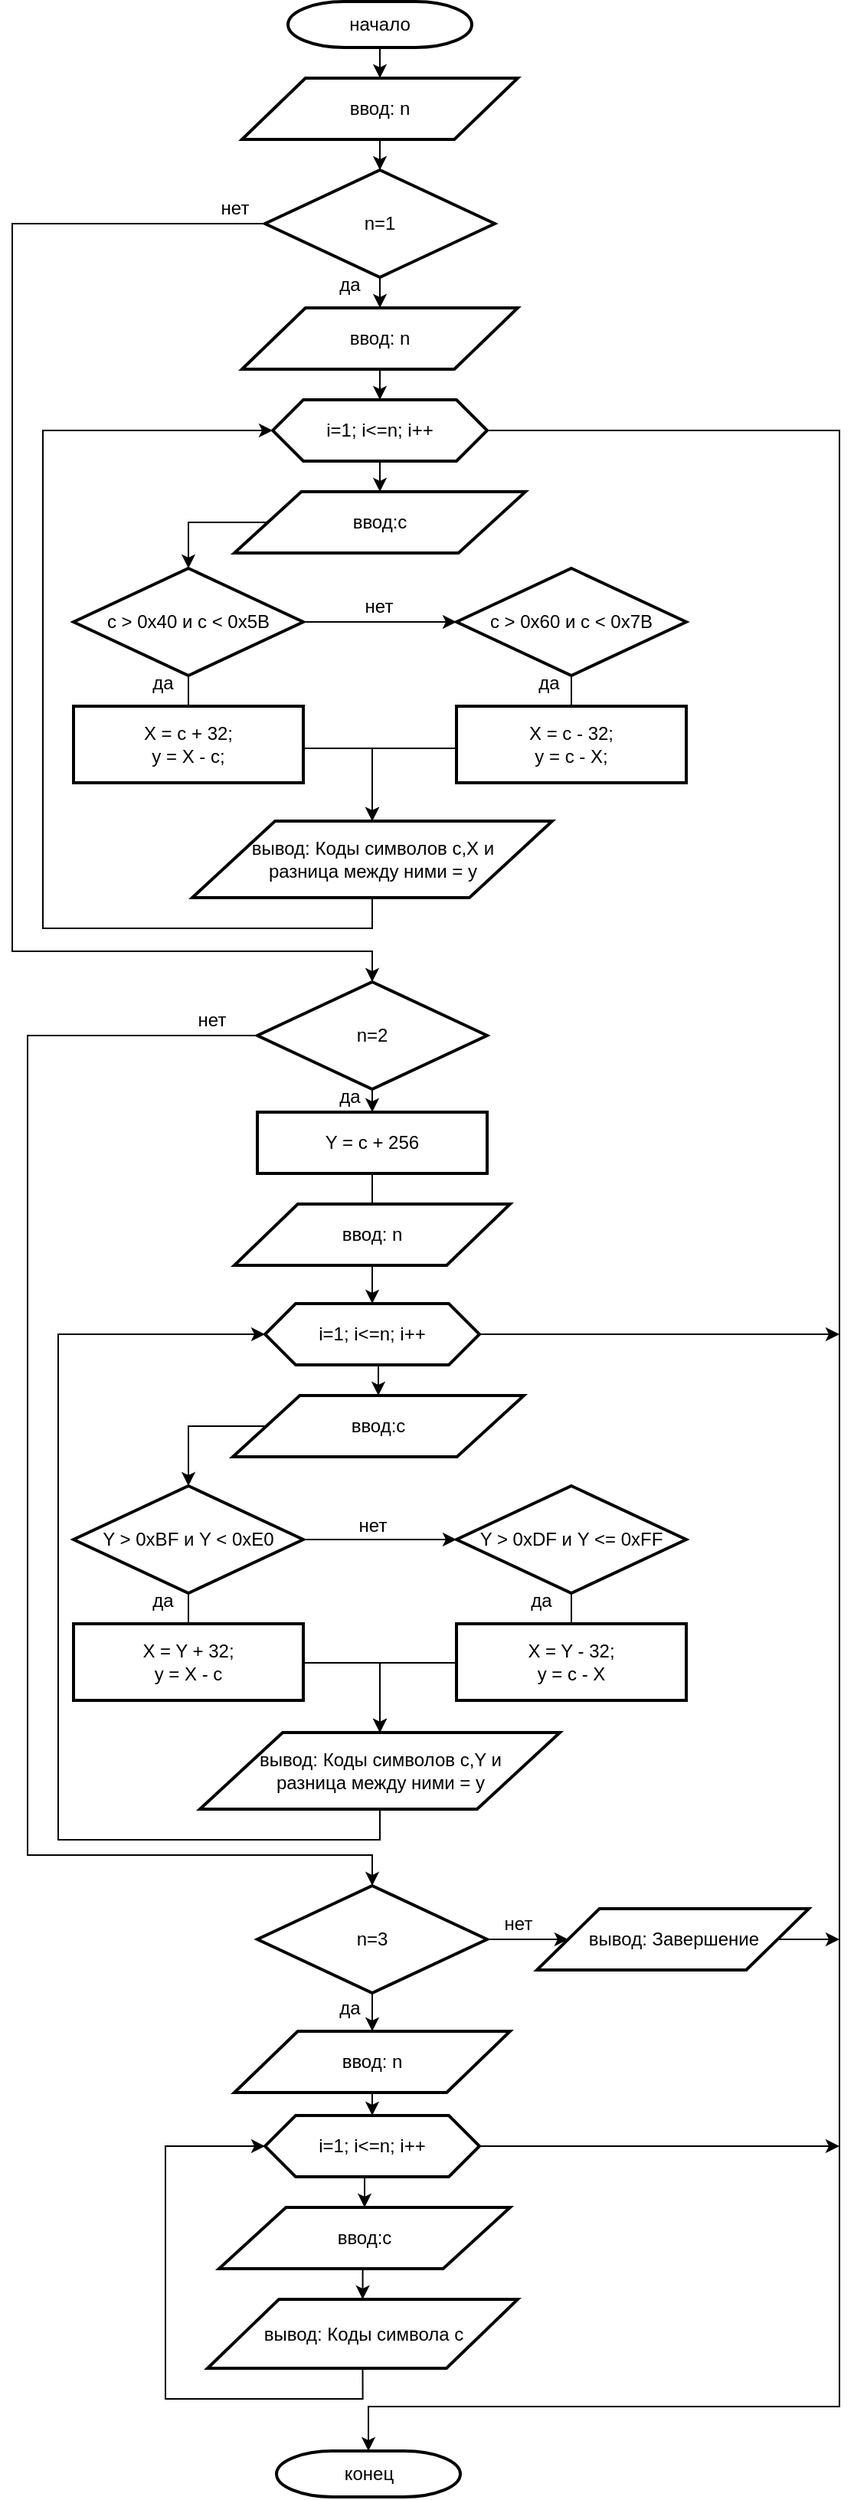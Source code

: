 <mxfile version="20.5.1" type="device"><diagram id="C5RBs43oDa-KdzZeNtuy" name="Page-1"><mxGraphModel dx="1730" dy="868" grid="1" gridSize="10" guides="1" tooltips="1" connect="1" arrows="1" fold="1" page="1" pageScale="1" pageWidth="827" pageHeight="1169" math="0" shadow="0"><root><mxCell id="WIyWlLk6GJQsqaUBKTNV-0"/><mxCell id="WIyWlLk6GJQsqaUBKTNV-1" parent="WIyWlLk6GJQsqaUBKTNV-0"/><mxCell id="PtXy0_tqwopLRyxEM10t-28" value="" style="edgeStyle=orthogonalEdgeStyle;rounded=0;orthogonalLoop=1;jettySize=auto;html=1;" parent="WIyWlLk6GJQsqaUBKTNV-1" source="PtXy0_tqwopLRyxEM10t-0" target="PtXy0_tqwopLRyxEM10t-8" edge="1"><mxGeometry relative="1" as="geometry"/></mxCell><mxCell id="PtXy0_tqwopLRyxEM10t-0" value="&lt;font style=&quot;vertical-align: inherit;&quot;&gt;&lt;font style=&quot;vertical-align: inherit;&quot;&gt;начало&lt;/font&gt;&lt;/font&gt;" style="strokeWidth=2;html=1;shape=mxgraph.flowchart.terminator;whiteSpace=wrap;" parent="WIyWlLk6GJQsqaUBKTNV-1" vertex="1"><mxGeometry x="260" y="200" width="120" height="30" as="geometry"/></mxCell><mxCell id="PtXy0_tqwopLRyxEM10t-1" value="&lt;font style=&quot;vertical-align: inherit;&quot;&gt;&lt;font style=&quot;vertical-align: inherit;&quot;&gt;конец&lt;/font&gt;&lt;/font&gt;" style="strokeWidth=2;html=1;shape=mxgraph.flowchart.terminator;whiteSpace=wrap;" parent="WIyWlLk6GJQsqaUBKTNV-1" vertex="1"><mxGeometry x="252.5" y="1799" width="120" height="30" as="geometry"/></mxCell><mxCell id="5EEhtgyQTL3f6h-TbJ21-12" value="" style="edgeStyle=orthogonalEdgeStyle;rounded=0;orthogonalLoop=1;jettySize=auto;html=1;" edge="1" parent="WIyWlLk6GJQsqaUBKTNV-1" source="PtXy0_tqwopLRyxEM10t-4" target="5EEhtgyQTL3f6h-TbJ21-2"><mxGeometry relative="1" as="geometry"/></mxCell><mxCell id="5EEhtgyQTL3f6h-TbJ21-13" style="edgeStyle=orthogonalEdgeStyle;rounded=0;orthogonalLoop=1;jettySize=auto;html=1;exitX=0.5;exitY=1;exitDx=0;exitDy=0;exitPerimeter=0;entryX=0.5;entryY=0;entryDx=0;entryDy=0;" edge="1" parent="WIyWlLk6GJQsqaUBKTNV-1" source="PtXy0_tqwopLRyxEM10t-4" target="5EEhtgyQTL3f6h-TbJ21-0"><mxGeometry relative="1" as="geometry"/></mxCell><mxCell id="5EEhtgyQTL3f6h-TbJ21-23" style="edgeStyle=orthogonalEdgeStyle;rounded=0;orthogonalLoop=1;jettySize=auto;html=1;exitX=0;exitY=0.5;exitDx=0;exitDy=0;exitPerimeter=0;entryX=0.5;entryY=0;entryDx=0;entryDy=0;entryPerimeter=0;" edge="1" parent="WIyWlLk6GJQsqaUBKTNV-1" source="PtXy0_tqwopLRyxEM10t-4" target="PtXy0_tqwopLRyxEM10t-68"><mxGeometry relative="1" as="geometry"><mxPoint x="80.0" y="846" as="targetPoint"/><Array as="points"><mxPoint x="80" y="345"/><mxPoint x="80" y="820"/><mxPoint x="315" y="820"/></Array></mxGeometry></mxCell><mxCell id="PtXy0_tqwopLRyxEM10t-4" value="&lt;font style=&quot;vertical-align: inherit;&quot;&gt;&lt;font style=&quot;vertical-align: inherit;&quot;&gt;n=1&lt;/font&gt;&lt;/font&gt;" style="strokeWidth=2;html=1;shape=mxgraph.flowchart.decision;whiteSpace=wrap;rounded=0;" parent="WIyWlLk6GJQsqaUBKTNV-1" vertex="1"><mxGeometry x="245" y="310" width="150" height="70" as="geometry"/></mxCell><mxCell id="5EEhtgyQTL3f6h-TbJ21-34" style="edgeStyle=orthogonalEdgeStyle;rounded=0;orthogonalLoop=1;jettySize=auto;html=1;entryX=0.5;entryY=0;entryDx=0;entryDy=0;" edge="1" parent="WIyWlLk6GJQsqaUBKTNV-1" source="PtXy0_tqwopLRyxEM10t-6" target="5EEhtgyQTL3f6h-TbJ21-9"><mxGeometry relative="1" as="geometry"><mxPoint x="315" y="1510" as="sourcePoint"/></mxGeometry></mxCell><mxCell id="5EEhtgyQTL3f6h-TbJ21-39" value="" style="edgeStyle=orthogonalEdgeStyle;rounded=0;orthogonalLoop=1;jettySize=auto;html=1;" edge="1" parent="WIyWlLk6GJQsqaUBKTNV-1" source="PtXy0_tqwopLRyxEM10t-6" target="5EEhtgyQTL3f6h-TbJ21-8"><mxGeometry relative="1" as="geometry"/></mxCell><mxCell id="PtXy0_tqwopLRyxEM10t-6" value="&lt;font style=&quot;vertical-align: inherit;&quot;&gt;&lt;font style=&quot;vertical-align: inherit;&quot;&gt;n=3&lt;/font&gt;&lt;/font&gt;" style="strokeWidth=2;html=1;shape=mxgraph.flowchart.decision;whiteSpace=wrap;rounded=0;" parent="WIyWlLk6GJQsqaUBKTNV-1" vertex="1"><mxGeometry x="240" y="1430" width="150" height="70" as="geometry"/></mxCell><mxCell id="PtXy0_tqwopLRyxEM10t-29" value="" style="edgeStyle=orthogonalEdgeStyle;rounded=0;orthogonalLoop=1;jettySize=auto;html=1;" parent="WIyWlLk6GJQsqaUBKTNV-1" source="PtXy0_tqwopLRyxEM10t-8" target="PtXy0_tqwopLRyxEM10t-4" edge="1"><mxGeometry relative="1" as="geometry"/></mxCell><mxCell id="PtXy0_tqwopLRyxEM10t-8" value="&lt;font style=&quot;vertical-align: inherit;&quot;&gt;&lt;font style=&quot;vertical-align: inherit;&quot;&gt;ввод: n&lt;/font&gt;&lt;/font&gt;" style="shape=parallelogram;html=1;strokeWidth=2;perimeter=parallelogramPerimeter;whiteSpace=wrap;rounded=0;arcSize=12;size=0.23;" parent="WIyWlLk6GJQsqaUBKTNV-1" vertex="1"><mxGeometry x="230" y="250" width="180" height="40" as="geometry"/></mxCell><mxCell id="5EEhtgyQTL3f6h-TbJ21-18" value="" style="edgeStyle=orthogonalEdgeStyle;rounded=0;orthogonalLoop=1;jettySize=auto;html=1;" edge="1" parent="WIyWlLk6GJQsqaUBKTNV-1" source="PtXy0_tqwopLRyxEM10t-9" target="PtXy0_tqwopLRyxEM10t-10"><mxGeometry relative="1" as="geometry"/></mxCell><mxCell id="5EEhtgyQTL3f6h-TbJ21-19" value="" style="edgeStyle=orthogonalEdgeStyle;rounded=0;orthogonalLoop=1;jettySize=auto;html=1;" edge="1" parent="WIyWlLk6GJQsqaUBKTNV-1" source="PtXy0_tqwopLRyxEM10t-9" target="PtXy0_tqwopLRyxEM10t-14"><mxGeometry relative="1" as="geometry"/></mxCell><mxCell id="PtXy0_tqwopLRyxEM10t-9" value="c &amp;gt; 0x40 и c &amp;lt; 0x5B" style="strokeWidth=2;html=1;shape=mxgraph.flowchart.decision;whiteSpace=wrap;rounded=0;" parent="WIyWlLk6GJQsqaUBKTNV-1" vertex="1"><mxGeometry x="120" y="570" width="150" height="70" as="geometry"/></mxCell><mxCell id="PtXy0_tqwopLRyxEM10t-13" value="X = c + 32;&lt;br&gt;&#9;&#9;&#9;y = X - c;" style="rounded=0;whiteSpace=wrap;html=1;absoluteArcSize=1;arcSize=14;strokeWidth=2;" parent="WIyWlLk6GJQsqaUBKTNV-1" vertex="1"><mxGeometry x="120" y="660" width="150" height="50" as="geometry"/></mxCell><mxCell id="5EEhtgyQTL3f6h-TbJ21-16" style="edgeStyle=orthogonalEdgeStyle;rounded=0;orthogonalLoop=1;jettySize=auto;html=1;exitX=0.5;exitY=1;exitDx=0;exitDy=0;entryX=0;entryY=0.5;entryDx=0;entryDy=0;" edge="1" parent="WIyWlLk6GJQsqaUBKTNV-1" source="PtXy0_tqwopLRyxEM10t-14" target="5EEhtgyQTL3f6h-TbJ21-2"><mxGeometry relative="1" as="geometry"><mxPoint x="80" y="480" as="targetPoint"/><Array as="points"><mxPoint x="315" y="805"/><mxPoint x="100" y="805"/><mxPoint x="100" y="480"/></Array></mxGeometry></mxCell><mxCell id="PtXy0_tqwopLRyxEM10t-14" value="вывод: Коды символов c,X и &lt;br&gt;разница между ними = y" style="shape=parallelogram;html=1;strokeWidth=2;perimeter=parallelogramPerimeter;whiteSpace=wrap;rounded=0;arcSize=12;size=0.23;" parent="WIyWlLk6GJQsqaUBKTNV-1" vertex="1"><mxGeometry x="197.5" y="735" width="235" height="50" as="geometry"/></mxCell><mxCell id="5EEhtgyQTL3f6h-TbJ21-27" value="" style="edgeStyle=orthogonalEdgeStyle;rounded=0;orthogonalLoop=1;jettySize=auto;html=1;" edge="1" parent="WIyWlLk6GJQsqaUBKTNV-1" source="PtXy0_tqwopLRyxEM10t-58" target="PtXy0_tqwopLRyxEM10t-66"><mxGeometry relative="1" as="geometry"/></mxCell><mxCell id="5EEhtgyQTL3f6h-TbJ21-29" value="" style="edgeStyle=orthogonalEdgeStyle;rounded=0;orthogonalLoop=1;jettySize=auto;html=1;" edge="1" parent="WIyWlLk6GJQsqaUBKTNV-1" source="PtXy0_tqwopLRyxEM10t-58" target="PtXy0_tqwopLRyxEM10t-61"><mxGeometry relative="1" as="geometry"/></mxCell><mxCell id="PtXy0_tqwopLRyxEM10t-58" value="Y &amp;gt; 0xBF и Y &amp;lt; 0xE0" style="strokeWidth=2;html=1;shape=mxgraph.flowchart.decision;whiteSpace=wrap;rounded=0;" parent="WIyWlLk6GJQsqaUBKTNV-1" vertex="1"><mxGeometry x="120" y="1169" width="150" height="70" as="geometry"/></mxCell><mxCell id="5EEhtgyQTL3f6h-TbJ21-28" value="" style="edgeStyle=orthogonalEdgeStyle;rounded=0;orthogonalLoop=1;jettySize=auto;html=1;" edge="1" parent="WIyWlLk6GJQsqaUBKTNV-1" source="PtXy0_tqwopLRyxEM10t-61" target="PtXy0_tqwopLRyxEM10t-66"><mxGeometry relative="1" as="geometry"/></mxCell><mxCell id="PtXy0_tqwopLRyxEM10t-61" value="Y &amp;gt; 0xDF и Y &amp;lt;= 0xFF" style="strokeWidth=2;html=1;shape=mxgraph.flowchart.decision;whiteSpace=wrap;rounded=0;" parent="WIyWlLk6GJQsqaUBKTNV-1" vertex="1"><mxGeometry x="370" y="1169" width="150" height="70" as="geometry"/></mxCell><mxCell id="PtXy0_tqwopLRyxEM10t-63" value="&lt;div&gt;X = Y - 32;&lt;/div&gt;&lt;div&gt;&lt;span style=&quot;&quot;&gt;&#9;&#9;&#9;&lt;/span&gt;y = c - X&lt;/div&gt;" style="rounded=0;whiteSpace=wrap;html=1;absoluteArcSize=1;arcSize=14;strokeWidth=2;" parent="WIyWlLk6GJQsqaUBKTNV-1" vertex="1"><mxGeometry x="370" y="1259" width="150" height="50" as="geometry"/></mxCell><mxCell id="PtXy0_tqwopLRyxEM10t-65" value="&lt;div&gt;X = Y + 32;&lt;/div&gt;&lt;div&gt;&lt;span style=&quot;&quot;&gt;&#9;&#9;&#9;&lt;/span&gt;y = X - c&lt;/div&gt;" style="rounded=0;whiteSpace=wrap;html=1;absoluteArcSize=1;arcSize=14;strokeWidth=2;" parent="WIyWlLk6GJQsqaUBKTNV-1" vertex="1"><mxGeometry x="120" y="1259" width="150" height="50" as="geometry"/></mxCell><mxCell id="5EEhtgyQTL3f6h-TbJ21-31" style="edgeStyle=orthogonalEdgeStyle;rounded=0;orthogonalLoop=1;jettySize=auto;html=1;exitX=0.5;exitY=1;exitDx=0;exitDy=0;entryX=0;entryY=0.5;entryDx=0;entryDy=0;" edge="1" parent="WIyWlLk6GJQsqaUBKTNV-1" source="PtXy0_tqwopLRyxEM10t-66" target="5EEhtgyQTL3f6h-TbJ21-6"><mxGeometry relative="1" as="geometry"><Array as="points"><mxPoint x="320" y="1400"/><mxPoint x="110" y="1400"/><mxPoint x="110" y="1070"/></Array></mxGeometry></mxCell><mxCell id="PtXy0_tqwopLRyxEM10t-66" value="вывод: Коды символов c,Y и &lt;br&gt;разница между ними = y" style="shape=parallelogram;html=1;strokeWidth=2;perimeter=parallelogramPerimeter;whiteSpace=wrap;rounded=0;arcSize=12;size=0.23;" parent="WIyWlLk6GJQsqaUBKTNV-1" vertex="1"><mxGeometry x="202.5" y="1330" width="235" height="50" as="geometry"/></mxCell><mxCell id="5EEhtgyQTL3f6h-TbJ21-25" style="edgeStyle=orthogonalEdgeStyle;rounded=0;orthogonalLoop=1;jettySize=auto;html=1;exitX=0.5;exitY=1;exitDx=0;exitDy=0;exitPerimeter=0;entryX=0.5;entryY=0;entryDx=0;entryDy=0;" edge="1" parent="WIyWlLk6GJQsqaUBKTNV-1" source="PtXy0_tqwopLRyxEM10t-68" target="PtXy0_tqwopLRyxEM10t-75"><mxGeometry relative="1" as="geometry"/></mxCell><mxCell id="5EEhtgyQTL3f6h-TbJ21-33" style="edgeStyle=orthogonalEdgeStyle;rounded=0;orthogonalLoop=1;jettySize=auto;html=1;exitX=0;exitY=0.5;exitDx=0;exitDy=0;exitPerimeter=0;entryX=0.5;entryY=0;entryDx=0;entryDy=0;entryPerimeter=0;" edge="1" parent="WIyWlLk6GJQsqaUBKTNV-1" source="PtXy0_tqwopLRyxEM10t-68" target="PtXy0_tqwopLRyxEM10t-6"><mxGeometry relative="1" as="geometry"><mxPoint x="70" y="1418" as="targetPoint"/><Array as="points"><mxPoint x="90" y="875"/><mxPoint x="90" y="1410"/><mxPoint x="315" y="1410"/></Array></mxGeometry></mxCell><mxCell id="PtXy0_tqwopLRyxEM10t-68" value="&lt;font style=&quot;vertical-align: inherit;&quot;&gt;&lt;font style=&quot;vertical-align: inherit;&quot;&gt;n=2&lt;/font&gt;&lt;/font&gt;" style="strokeWidth=2;html=1;shape=mxgraph.flowchart.decision;whiteSpace=wrap;rounded=0;" parent="WIyWlLk6GJQsqaUBKTNV-1" vertex="1"><mxGeometry x="240" y="840" width="150" height="70" as="geometry"/></mxCell><mxCell id="5EEhtgyQTL3f6h-TbJ21-24" value="" style="edgeStyle=orthogonalEdgeStyle;rounded=0;orthogonalLoop=1;jettySize=auto;html=1;" edge="1" parent="WIyWlLk6GJQsqaUBKTNV-1" source="PtXy0_tqwopLRyxEM10t-75" target="5EEhtgyQTL3f6h-TbJ21-6"><mxGeometry relative="1" as="geometry"/></mxCell><mxCell id="PtXy0_tqwopLRyxEM10t-75" value="Y = c + 256" style="rounded=0;whiteSpace=wrap;html=1;absoluteArcSize=1;arcSize=14;strokeWidth=2;" parent="WIyWlLk6GJQsqaUBKTNV-1" vertex="1"><mxGeometry x="240" y="925" width="150" height="40" as="geometry"/></mxCell><mxCell id="5EEhtgyQTL3f6h-TbJ21-40" style="edgeStyle=orthogonalEdgeStyle;rounded=0;orthogonalLoop=1;jettySize=auto;html=1;exitX=0.5;exitY=1;exitDx=0;exitDy=0;entryX=0;entryY=0.5;entryDx=0;entryDy=0;" edge="1" parent="WIyWlLk6GJQsqaUBKTNV-1" source="PtXy0_tqwopLRyxEM10t-91" target="5EEhtgyQTL3f6h-TbJ21-10"><mxGeometry relative="1" as="geometry"><Array as="points"><mxPoint x="309" y="1765"/><mxPoint x="180" y="1765"/><mxPoint x="180" y="1600"/></Array></mxGeometry></mxCell><mxCell id="PtXy0_tqwopLRyxEM10t-91" value="вывод: Коды символа с" style="shape=parallelogram;html=1;strokeWidth=2;perimeter=parallelogramPerimeter;whiteSpace=wrap;rounded=0;arcSize=12;size=0.23;" parent="WIyWlLk6GJQsqaUBKTNV-1" vertex="1"><mxGeometry x="207.5" y="1700" width="202.5" height="45" as="geometry"/></mxCell><mxCell id="PtXy0_tqwopLRyxEM10t-111" value="да" style="text;html=1;align=center;verticalAlign=middle;resizable=0;points=[];autosize=1;strokeColor=none;fillColor=none;" parent="WIyWlLk6GJQsqaUBKTNV-1" vertex="1"><mxGeometry x="280" y="370" width="40" height="30" as="geometry"/></mxCell><mxCell id="PtXy0_tqwopLRyxEM10t-116" value="нет&lt;span style=&quot;color: rgba(0, 0, 0, 0); font-family: monospace; font-size: 0px; text-align: start;&quot;&gt;%3CmxGraphModel%3E%3Croot%3E%3CmxCell%20id%3D%220%22%2F%3E%3CmxCell%20id%3D%221%22%20parent%3D%220%22%2F%3E%3CmxCell%20id%3D%222%22%20value%3D%22%D0%B4%D0%B0%22%20style%3D%22text%3Bhtml%3D1%3Balign%3Dcenter%3BverticalAlign%3Dmiddle%3Bresizable%3D0%3Bpoints%3D%5B%5D%3Bautosize%3D1%3BstrokeColor%3Dnone%3BfillColor%3Dnone%3B%22%20vertex%3D%221%22%20parent%3D%221%22%3E%3CmxGeometry%20x%3D%22280%22%20y%3D%22550%22%20width%3D%2240%22%20height%3D%2230%22%20as%3D%22geometry%22%2F%3E%3C%2FmxCell%3E%3C%2Froot%3E%3C%2FmxGraphModel%3E&lt;/span&gt;" style="text;html=1;align=center;verticalAlign=middle;resizable=0;points=[];autosize=1;strokeColor=none;fillColor=none;" parent="WIyWlLk6GJQsqaUBKTNV-1" vertex="1"><mxGeometry x="280" y="530" width="40" height="30" as="geometry"/></mxCell><mxCell id="PtXy0_tqwopLRyxEM10t-119" value="нет&lt;span style=&quot;color: rgba(0, 0, 0, 0); font-family: monospace; font-size: 0px; text-align: start;&quot;&gt;%3CmxGraphModel%3E%3Croot%3E%3CmxCell%20id%3D%220%22%2F%3E%3CmxCell%20id%3D%221%22%20parent%3D%220%22%2F%3E%3CmxCell%20id%3D%222%22%20value%3D%22%D0%B4%D0%B0%22%20style%3D%22text%3Bhtml%3D1%3Balign%3Dcenter%3BverticalAlign%3Dmiddle%3Bresizable%3D0%3Bpoints%3D%5B%5D%3Bautosize%3D1%3BstrokeColor%3Dnone%3BfillColor%3Dnone%3B%22%20vertex%3D%221%22%20parent%3D%221%22%3E%3CmxGeometry%20x%3D%22280%22%20y%3D%22550%22%20width%3D%2240%22%20height%3D%2230%22%20as%3D%22geometry%22%2F%3E%3C%2FmxCell%3E%3C%2Froot%3E%3C%2FmxGraphModel%3E&lt;/span&gt;" style="text;html=1;align=center;verticalAlign=middle;resizable=0;points=[];autosize=1;strokeColor=none;fillColor=none;" parent="WIyWlLk6GJQsqaUBKTNV-1" vertex="1"><mxGeometry x="190" y="850" width="40" height="30" as="geometry"/></mxCell><mxCell id="PtXy0_tqwopLRyxEM10t-120" value="нет&lt;span style=&quot;color: rgba(0, 0, 0, 0); font-family: monospace; font-size: 0px; text-align: start;&quot;&gt;%3CmxGraphModel%3E%3Croot%3E%3CmxCell%20id%3D%220%22%2F%3E%3CmxCell%20id%3D%221%22%20parent%3D%220%22%2F%3E%3CmxCell%20id%3D%222%22%20value%3D%22%D0%B4%D0%B0%22%20style%3D%22text%3Bhtml%3D1%3Balign%3Dcenter%3BverticalAlign%3Dmiddle%3Bresizable%3D0%3Bpoints%3D%5B%5D%3Bautosize%3D1%3BstrokeColor%3Dnone%3BfillColor%3Dnone%3B%22%20vertex%3D%221%22%20parent%3D%221%22%3E%3CmxGeometry%20x%3D%22280%22%20y%3D%22550%22%20width%3D%2240%22%20height%3D%2230%22%20as%3D%22geometry%22%2F%3E%3C%2FmxCell%3E%3C%2Froot%3E%3C%2FmxGraphModel%3E&lt;/span&gt;" style="text;html=1;align=center;verticalAlign=middle;resizable=0;points=[];autosize=1;strokeColor=none;fillColor=none;" parent="WIyWlLk6GJQsqaUBKTNV-1" vertex="1"><mxGeometry x="205" y="320" width="40" height="30" as="geometry"/></mxCell><mxCell id="5EEhtgyQTL3f6h-TbJ21-0" value="&lt;font style=&quot;vertical-align: inherit;&quot;&gt;&lt;font style=&quot;vertical-align: inherit;&quot;&gt;ввод: n&lt;/font&gt;&lt;/font&gt;" style="shape=parallelogram;html=1;strokeWidth=2;perimeter=parallelogramPerimeter;whiteSpace=wrap;rounded=0;arcSize=12;size=0.23;" vertex="1" parent="WIyWlLk6GJQsqaUBKTNV-1"><mxGeometry x="230" y="400" width="180" height="40" as="geometry"/></mxCell><mxCell id="5EEhtgyQTL3f6h-TbJ21-20" value="" style="edgeStyle=orthogonalEdgeStyle;rounded=0;orthogonalLoop=1;jettySize=auto;html=1;" edge="1" parent="WIyWlLk6GJQsqaUBKTNV-1" source="PtXy0_tqwopLRyxEM10t-10" target="PtXy0_tqwopLRyxEM10t-14"><mxGeometry relative="1" as="geometry"/></mxCell><mxCell id="PtXy0_tqwopLRyxEM10t-10" value="c &amp;gt; 0x60 и c &amp;lt; 0x7B" style="strokeWidth=2;html=1;shape=mxgraph.flowchart.decision;whiteSpace=wrap;rounded=0;" parent="WIyWlLk6GJQsqaUBKTNV-1" vertex="1"><mxGeometry x="370" y="570" width="150" height="70" as="geometry"/></mxCell><mxCell id="5EEhtgyQTL3f6h-TbJ21-14" value="" style="edgeStyle=orthogonalEdgeStyle;rounded=0;orthogonalLoop=1;jettySize=auto;html=1;" edge="1" parent="WIyWlLk6GJQsqaUBKTNV-1" source="5EEhtgyQTL3f6h-TbJ21-2" target="5EEhtgyQTL3f6h-TbJ21-3"><mxGeometry relative="1" as="geometry"/></mxCell><mxCell id="5EEhtgyQTL3f6h-TbJ21-42" style="edgeStyle=orthogonalEdgeStyle;rounded=0;orthogonalLoop=1;jettySize=auto;html=1;exitX=1;exitY=0.5;exitDx=0;exitDy=0;entryX=0.5;entryY=0;entryDx=0;entryDy=0;entryPerimeter=0;" edge="1" parent="WIyWlLk6GJQsqaUBKTNV-1" source="5EEhtgyQTL3f6h-TbJ21-2" target="PtXy0_tqwopLRyxEM10t-1"><mxGeometry relative="1" as="geometry"><Array as="points"><mxPoint x="620" y="480"/><mxPoint x="620" y="1770"/><mxPoint x="313" y="1770"/></Array></mxGeometry></mxCell><mxCell id="5EEhtgyQTL3f6h-TbJ21-2" value="i=1; i&amp;lt;=n; i++" style="shape=hexagon;perimeter=hexagonPerimeter2;whiteSpace=wrap;html=1;fixedSize=1;strokeWidth=2;" vertex="1" parent="WIyWlLk6GJQsqaUBKTNV-1"><mxGeometry x="250" y="460" width="140" height="40" as="geometry"/></mxCell><mxCell id="5EEhtgyQTL3f6h-TbJ21-17" style="edgeStyle=orthogonalEdgeStyle;rounded=0;orthogonalLoop=1;jettySize=auto;html=1;exitX=0;exitY=0.5;exitDx=0;exitDy=0;entryX=0.5;entryY=0;entryDx=0;entryDy=0;entryPerimeter=0;" edge="1" parent="WIyWlLk6GJQsqaUBKTNV-1" source="5EEhtgyQTL3f6h-TbJ21-3" target="PtXy0_tqwopLRyxEM10t-9"><mxGeometry relative="1" as="geometry"><Array as="points"><mxPoint x="195" y="540"/></Array></mxGeometry></mxCell><mxCell id="5EEhtgyQTL3f6h-TbJ21-3" value="ввод:c" style="shape=parallelogram;html=1;strokeWidth=2;perimeter=parallelogramPerimeter;whiteSpace=wrap;rounded=0;arcSize=12;size=0.23;" vertex="1" parent="WIyWlLk6GJQsqaUBKTNV-1"><mxGeometry x="225" y="520" width="190" height="40" as="geometry"/></mxCell><mxCell id="5EEhtgyQTL3f6h-TbJ21-4" value="нет&lt;span style=&quot;color: rgba(0, 0, 0, 0); font-family: monospace; font-size: 0px; text-align: start;&quot;&gt;%3CmxGraphModel%3E%3Croot%3E%3CmxCell%20id%3D%220%22%2F%3E%3CmxCell%20id%3D%221%22%20parent%3D%220%22%2F%3E%3CmxCell%20id%3D%222%22%20value%3D%22%D0%B4%D0%B0%22%20style%3D%22text%3Bhtml%3D1%3Balign%3Dcenter%3BverticalAlign%3Dmiddle%3Bresizable%3D0%3Bpoints%3D%5B%5D%3Bautosize%3D1%3BstrokeColor%3Dnone%3BfillColor%3Dnone%3B%22%20vertex%3D%221%22%20parent%3D%221%22%3E%3CmxGeometry%20x%3D%22280%22%20y%3D%22550%22%20width%3D%2240%22%20height%3D%2230%22%20as%3D%22geometry%22%2F%3E%3C%2FmxCell%3E%3C%2Froot%3E%3C%2FmxGraphModel%3E&lt;/span&gt;" style="text;html=1;align=center;verticalAlign=middle;resizable=0;points=[];autosize=1;strokeColor=none;fillColor=none;" vertex="1" parent="WIyWlLk6GJQsqaUBKTNV-1"><mxGeometry x="280" y="1115" width="40" height="30" as="geometry"/></mxCell><mxCell id="5EEhtgyQTL3f6h-TbJ21-5" value="&lt;font style=&quot;vertical-align: inherit;&quot;&gt;&lt;font style=&quot;vertical-align: inherit;&quot;&gt;ввод: n&lt;/font&gt;&lt;/font&gt;" style="shape=parallelogram;html=1;strokeWidth=2;perimeter=parallelogramPerimeter;whiteSpace=wrap;rounded=0;arcSize=12;size=0.23;" vertex="1" parent="WIyWlLk6GJQsqaUBKTNV-1"><mxGeometry x="225" y="985" width="180" height="40" as="geometry"/></mxCell><mxCell id="5EEhtgyQTL3f6h-TbJ21-30" style="edgeStyle=orthogonalEdgeStyle;rounded=0;orthogonalLoop=1;jettySize=auto;html=1;exitX=0.5;exitY=1;exitDx=0;exitDy=0;entryX=0.5;entryY=0;entryDx=0;entryDy=0;" edge="1" parent="WIyWlLk6GJQsqaUBKTNV-1" source="5EEhtgyQTL3f6h-TbJ21-6" target="5EEhtgyQTL3f6h-TbJ21-7"><mxGeometry relative="1" as="geometry"/></mxCell><mxCell id="5EEhtgyQTL3f6h-TbJ21-44" style="edgeStyle=orthogonalEdgeStyle;rounded=0;orthogonalLoop=1;jettySize=auto;html=1;exitX=1;exitY=0.5;exitDx=0;exitDy=0;" edge="1" parent="WIyWlLk6GJQsqaUBKTNV-1" source="5EEhtgyQTL3f6h-TbJ21-6"><mxGeometry relative="1" as="geometry"><mxPoint x="620" y="1070" as="targetPoint"/></mxGeometry></mxCell><mxCell id="5EEhtgyQTL3f6h-TbJ21-6" value="i=1; i&amp;lt;=n; i++" style="shape=hexagon;perimeter=hexagonPerimeter2;whiteSpace=wrap;html=1;fixedSize=1;strokeWidth=2;" vertex="1" parent="WIyWlLk6GJQsqaUBKTNV-1"><mxGeometry x="245" y="1050" width="140" height="40" as="geometry"/></mxCell><mxCell id="5EEhtgyQTL3f6h-TbJ21-26" style="edgeStyle=orthogonalEdgeStyle;rounded=0;orthogonalLoop=1;jettySize=auto;html=1;exitX=0;exitY=0.5;exitDx=0;exitDy=0;entryX=0.5;entryY=0;entryDx=0;entryDy=0;entryPerimeter=0;" edge="1" parent="WIyWlLk6GJQsqaUBKTNV-1" source="5EEhtgyQTL3f6h-TbJ21-7" target="PtXy0_tqwopLRyxEM10t-58"><mxGeometry relative="1" as="geometry"><Array as="points"><mxPoint x="195" y="1130"/></Array></mxGeometry></mxCell><mxCell id="5EEhtgyQTL3f6h-TbJ21-7" value="ввод:c" style="shape=parallelogram;html=1;strokeWidth=2;perimeter=parallelogramPerimeter;whiteSpace=wrap;rounded=0;arcSize=12;size=0.23;" vertex="1" parent="WIyWlLk6GJQsqaUBKTNV-1"><mxGeometry x="224" y="1110" width="190" height="40" as="geometry"/></mxCell><mxCell id="5EEhtgyQTL3f6h-TbJ21-46" style="edgeStyle=orthogonalEdgeStyle;rounded=0;orthogonalLoop=1;jettySize=auto;html=1;exitX=1;exitY=0.5;exitDx=0;exitDy=0;" edge="1" parent="WIyWlLk6GJQsqaUBKTNV-1" source="5EEhtgyQTL3f6h-TbJ21-8"><mxGeometry relative="1" as="geometry"><mxPoint x="620" y="1465" as="targetPoint"/></mxGeometry></mxCell><mxCell id="5EEhtgyQTL3f6h-TbJ21-8" value="вывод: Завершение" style="shape=parallelogram;html=1;strokeWidth=2;perimeter=parallelogramPerimeter;whiteSpace=wrap;rounded=0;arcSize=12;size=0.23;" vertex="1" parent="WIyWlLk6GJQsqaUBKTNV-1"><mxGeometry x="422.5" y="1445" width="177.5" height="40" as="geometry"/></mxCell><mxCell id="5EEhtgyQTL3f6h-TbJ21-35" style="edgeStyle=orthogonalEdgeStyle;rounded=0;orthogonalLoop=1;jettySize=auto;html=1;exitX=0.5;exitY=1;exitDx=0;exitDy=0;" edge="1" parent="WIyWlLk6GJQsqaUBKTNV-1" source="5EEhtgyQTL3f6h-TbJ21-9" target="5EEhtgyQTL3f6h-TbJ21-10"><mxGeometry relative="1" as="geometry"/></mxCell><mxCell id="5EEhtgyQTL3f6h-TbJ21-9" value="&lt;font style=&quot;vertical-align: inherit;&quot;&gt;&lt;font style=&quot;vertical-align: inherit;&quot;&gt;ввод: n&lt;/font&gt;&lt;/font&gt;" style="shape=parallelogram;html=1;strokeWidth=2;perimeter=parallelogramPerimeter;whiteSpace=wrap;rounded=0;arcSize=12;size=0.23;" vertex="1" parent="WIyWlLk6GJQsqaUBKTNV-1"><mxGeometry x="225" y="1525" width="180" height="40" as="geometry"/></mxCell><mxCell id="5EEhtgyQTL3f6h-TbJ21-36" style="edgeStyle=orthogonalEdgeStyle;rounded=0;orthogonalLoop=1;jettySize=auto;html=1;exitX=0.5;exitY=1;exitDx=0;exitDy=0;entryX=0.5;entryY=0;entryDx=0;entryDy=0;" edge="1" parent="WIyWlLk6GJQsqaUBKTNV-1" source="5EEhtgyQTL3f6h-TbJ21-10" target="5EEhtgyQTL3f6h-TbJ21-11"><mxGeometry relative="1" as="geometry"/></mxCell><mxCell id="5EEhtgyQTL3f6h-TbJ21-57" style="edgeStyle=orthogonalEdgeStyle;rounded=0;orthogonalLoop=1;jettySize=auto;html=1;exitX=1;exitY=0.5;exitDx=0;exitDy=0;" edge="1" parent="WIyWlLk6GJQsqaUBKTNV-1" source="5EEhtgyQTL3f6h-TbJ21-10"><mxGeometry relative="1" as="geometry"><mxPoint x="620" y="1600" as="targetPoint"/></mxGeometry></mxCell><mxCell id="5EEhtgyQTL3f6h-TbJ21-10" value="i=1; i&amp;lt;=n; i++" style="shape=hexagon;perimeter=hexagonPerimeter2;whiteSpace=wrap;html=1;fixedSize=1;strokeWidth=2;" vertex="1" parent="WIyWlLk6GJQsqaUBKTNV-1"><mxGeometry x="245" y="1580" width="140" height="40" as="geometry"/></mxCell><mxCell id="5EEhtgyQTL3f6h-TbJ21-41" style="edgeStyle=orthogonalEdgeStyle;rounded=0;orthogonalLoop=1;jettySize=auto;html=1;entryX=0.5;entryY=0;entryDx=0;entryDy=0;" edge="1" parent="WIyWlLk6GJQsqaUBKTNV-1" target="PtXy0_tqwopLRyxEM10t-91"><mxGeometry relative="1" as="geometry"><mxPoint x="315" y="1680" as="sourcePoint"/><Array as="points"><mxPoint x="309" y="1680"/></Array></mxGeometry></mxCell><mxCell id="5EEhtgyQTL3f6h-TbJ21-11" value="ввод:c" style="shape=parallelogram;html=1;strokeWidth=2;perimeter=parallelogramPerimeter;whiteSpace=wrap;rounded=0;arcSize=12;size=0.23;" vertex="1" parent="WIyWlLk6GJQsqaUBKTNV-1"><mxGeometry x="215" y="1640" width="190" height="40" as="geometry"/></mxCell><mxCell id="PtXy0_tqwopLRyxEM10t-12" value="X = c - 32;&lt;br&gt;&#9;&#9;&#9;y = c - X;" style="rounded=0;whiteSpace=wrap;html=1;absoluteArcSize=1;arcSize=14;strokeWidth=2;" parent="WIyWlLk6GJQsqaUBKTNV-1" vertex="1"><mxGeometry x="370" y="660" width="150" height="50" as="geometry"/></mxCell><mxCell id="5EEhtgyQTL3f6h-TbJ21-47" value="да" style="text;html=1;align=center;verticalAlign=middle;resizable=0;points=[];autosize=1;strokeColor=none;fillColor=none;" vertex="1" parent="WIyWlLk6GJQsqaUBKTNV-1"><mxGeometry x="157.5" y="630" width="40" height="30" as="geometry"/></mxCell><mxCell id="5EEhtgyQTL3f6h-TbJ21-48" value="да" style="text;html=1;align=center;verticalAlign=middle;resizable=0;points=[];autosize=1;strokeColor=none;fillColor=none;" vertex="1" parent="WIyWlLk6GJQsqaUBKTNV-1"><mxGeometry x="410" y="630" width="40" height="30" as="geometry"/></mxCell><mxCell id="5EEhtgyQTL3f6h-TbJ21-49" value="нет&lt;span style=&quot;color: rgba(0, 0, 0, 0); font-family: monospace; font-size: 0px; text-align: start;&quot;&gt;%3CmxGraphModel%3E%3Croot%3E%3CmxCell%20id%3D%220%22%2F%3E%3CmxCell%20id%3D%221%22%20parent%3D%220%22%2F%3E%3CmxCell%20id%3D%222%22%20value%3D%22%D0%B4%D0%B0%22%20style%3D%22text%3Bhtml%3D1%3Balign%3Dcenter%3BverticalAlign%3Dmiddle%3Bresizable%3D0%3Bpoints%3D%5B%5D%3Bautosize%3D1%3BstrokeColor%3Dnone%3BfillColor%3Dnone%3B%22%20vertex%3D%221%22%20parent%3D%221%22%3E%3CmxGeometry%20x%3D%22280%22%20y%3D%22550%22%20width%3D%2240%22%20height%3D%2230%22%20as%3D%22geometry%22%2F%3E%3C%2FmxCell%3E%3C%2Froot%3E%3C%2FmxGraphModel%3E&lt;/span&gt;" style="text;html=1;align=center;verticalAlign=middle;resizable=0;points=[];autosize=1;strokeColor=none;fillColor=none;" vertex="1" parent="WIyWlLk6GJQsqaUBKTNV-1"><mxGeometry x="299" y="580" width="40" height="30" as="geometry"/></mxCell><mxCell id="5EEhtgyQTL3f6h-TbJ21-50" value="да" style="text;html=1;align=center;verticalAlign=middle;resizable=0;points=[];autosize=1;strokeColor=none;fillColor=none;" vertex="1" parent="WIyWlLk6GJQsqaUBKTNV-1"><mxGeometry x="280" y="900" width="40" height="30" as="geometry"/></mxCell><mxCell id="5EEhtgyQTL3f6h-TbJ21-51" value="да" style="text;html=1;align=center;verticalAlign=middle;resizable=0;points=[];autosize=1;strokeColor=none;fillColor=none;" vertex="1" parent="WIyWlLk6GJQsqaUBKTNV-1"><mxGeometry x="157.5" y="1229" width="40" height="30" as="geometry"/></mxCell><mxCell id="5EEhtgyQTL3f6h-TbJ21-52" value="да" style="text;html=1;align=center;verticalAlign=middle;resizable=0;points=[];autosize=1;strokeColor=none;fillColor=none;" vertex="1" parent="WIyWlLk6GJQsqaUBKTNV-1"><mxGeometry x="405" y="1229" width="40" height="30" as="geometry"/></mxCell><mxCell id="5EEhtgyQTL3f6h-TbJ21-53" value="нет&lt;span style=&quot;color: rgba(0, 0, 0, 0); font-family: monospace; font-size: 0px; text-align: start;&quot;&gt;%3CmxGraphModel%3E%3Croot%3E%3CmxCell%20id%3D%220%22%2F%3E%3CmxCell%20id%3D%221%22%20parent%3D%220%22%2F%3E%3CmxCell%20id%3D%222%22%20value%3D%22%D0%B4%D0%B0%22%20style%3D%22text%3Bhtml%3D1%3Balign%3Dcenter%3BverticalAlign%3Dmiddle%3Bresizable%3D0%3Bpoints%3D%5B%5D%3Bautosize%3D1%3BstrokeColor%3Dnone%3BfillColor%3Dnone%3B%22%20vertex%3D%221%22%20parent%3D%221%22%3E%3CmxGeometry%20x%3D%22280%22%20y%3D%22550%22%20width%3D%2240%22%20height%3D%2230%22%20as%3D%22geometry%22%2F%3E%3C%2FmxCell%3E%3C%2Froot%3E%3C%2FmxGraphModel%3E&lt;/span&gt;" style="text;html=1;align=center;verticalAlign=middle;resizable=0;points=[];autosize=1;strokeColor=none;fillColor=none;" vertex="1" parent="WIyWlLk6GJQsqaUBKTNV-1"><mxGeometry x="295" y="1180" width="40" height="30" as="geometry"/></mxCell><mxCell id="5EEhtgyQTL3f6h-TbJ21-54" value="нет&lt;span style=&quot;color: rgba(0, 0, 0, 0); font-family: monospace; font-size: 0px; text-align: start;&quot;&gt;%3CmxGraphModel%3E%3Croot%3E%3CmxCell%20id%3D%220%22%2F%3E%3CmxCell%20id%3D%221%22%20parent%3D%220%22%2F%3E%3CmxCell%20id%3D%222%22%20value%3D%22%D0%B4%D0%B0%22%20style%3D%22text%3Bhtml%3D1%3Balign%3Dcenter%3BverticalAlign%3Dmiddle%3Bresizable%3D0%3Bpoints%3D%5B%5D%3Bautosize%3D1%3BstrokeColor%3Dnone%3BfillColor%3Dnone%3B%22%20vertex%3D%221%22%20parent%3D%221%22%3E%3CmxGeometry%20x%3D%22280%22%20y%3D%22550%22%20width%3D%2240%22%20height%3D%2230%22%20as%3D%22geometry%22%2F%3E%3C%2FmxCell%3E%3C%2Froot%3E%3C%2FmxGraphModel%3E&lt;/span&gt;" style="text;html=1;align=center;verticalAlign=middle;resizable=0;points=[];autosize=1;strokeColor=none;fillColor=none;" vertex="1" parent="WIyWlLk6GJQsqaUBKTNV-1"><mxGeometry x="390" y="1440" width="40" height="30" as="geometry"/></mxCell><mxCell id="5EEhtgyQTL3f6h-TbJ21-55" value="да" style="text;html=1;align=center;verticalAlign=middle;resizable=0;points=[];autosize=1;strokeColor=none;fillColor=none;" vertex="1" parent="WIyWlLk6GJQsqaUBKTNV-1"><mxGeometry x="280" y="1495" width="40" height="30" as="geometry"/></mxCell></root></mxGraphModel></diagram></mxfile>